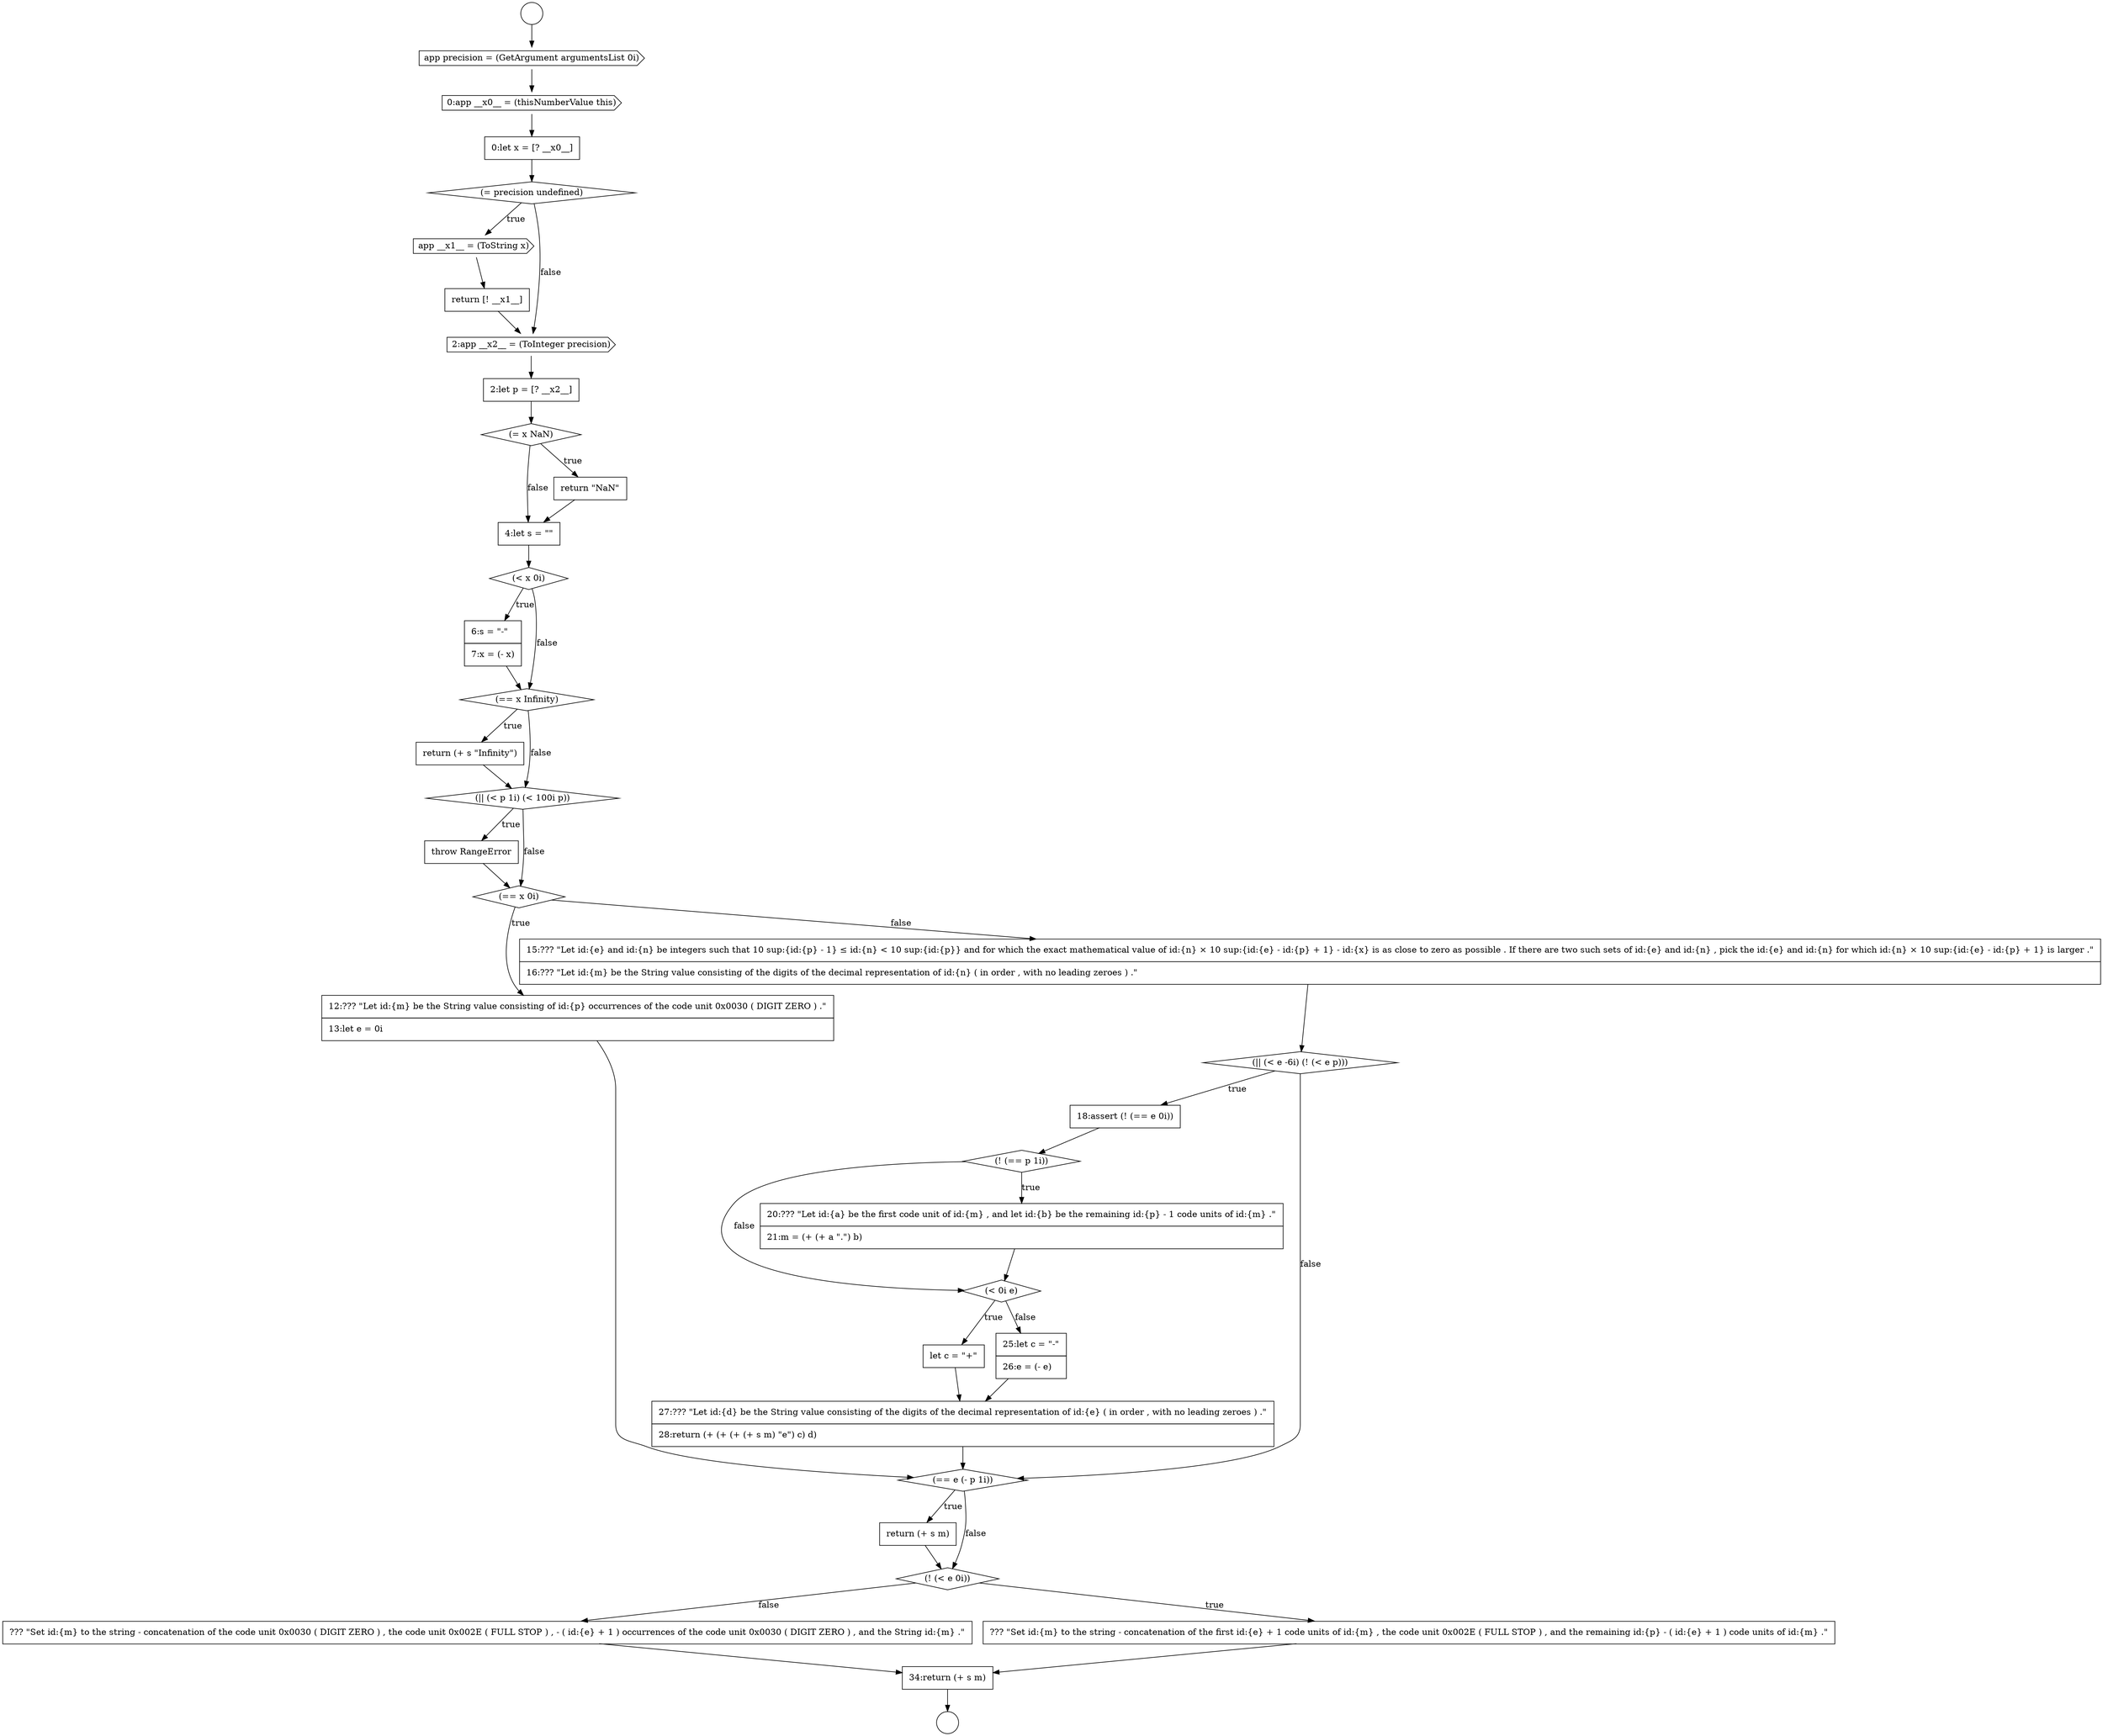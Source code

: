 digraph {
  node12077 [shape=none, margin=0, label=<<font color="black">
    <table border="0" cellborder="1" cellspacing="0" cellpadding="10">
      <tr><td align="left">34:return (+ s m)</td></tr>
    </table>
  </font>> color="black" fillcolor="white" style=filled]
  node12062 [shape=none, margin=0, label=<<font color="black">
    <table border="0" cellborder="1" cellspacing="0" cellpadding="10">
      <tr><td align="left">12:??? &quot;Let id:{m} be the String value consisting of id:{p} occurrences of the code unit 0x0030 ( DIGIT ZERO ) .&quot;</td></tr>
      <tr><td align="left">13:let e = 0i</td></tr>
    </table>
  </font>> color="black" fillcolor="white" style=filled]
  node12058 [shape=none, margin=0, label=<<font color="black">
    <table border="0" cellborder="1" cellspacing="0" cellpadding="10">
      <tr><td align="left">return (+ s &quot;Infinity&quot;)</td></tr>
    </table>
  </font>> color="black" fillcolor="white" style=filled]
  node12063 [shape=none, margin=0, label=<<font color="black">
    <table border="0" cellborder="1" cellspacing="0" cellpadding="10">
      <tr><td align="left">15:??? &quot;Let id:{e} and id:{n} be integers such that 10 sup:{id:{p} - 1} &le; id:{n} &lt; 10 sup:{id:{p}} and for which the exact mathematical value of id:{n} &times; 10 sup:{id:{e} - id:{p} + 1} - id:{x} is as close to zero as possible . If there are two such sets of id:{e} and id:{n} , pick the id:{e} and id:{n} for which id:{n} &times; 10 sup:{id:{e} - id:{p} + 1} is larger .&quot;</td></tr>
      <tr><td align="left">16:??? &quot;Let id:{m} be the String value consisting of the digits of the decimal representation of id:{n} ( in order , with no leading zeroes ) .&quot;</td></tr>
    </table>
  </font>> color="black" fillcolor="white" style=filled]
  node12045 [shape=cds, label=<<font color="black">0:app __x0__ = (thisNumberValue this)</font>> color="black" fillcolor="white" style=filled]
  node12059 [shape=diamond, label=<<font color="black">(|| (&lt; p 1i) (&lt; 100i p))</font>> color="black" fillcolor="white" style=filled]
  node12052 [shape=diamond, label=<<font color="black">(= x NaN)</font>> color="black" fillcolor="white" style=filled]
  node12064 [shape=diamond, label=<<font color="black">(|| (&lt; e -6i) (! (&lt; e p)))</font>> color="black" fillcolor="white" style=filled]
  node12060 [shape=none, margin=0, label=<<font color="black">
    <table border="0" cellborder="1" cellspacing="0" cellpadding="10">
      <tr><td align="left">throw RangeError</td></tr>
    </table>
  </font>> color="black" fillcolor="white" style=filled]
  node12056 [shape=none, margin=0, label=<<font color="black">
    <table border="0" cellborder="1" cellspacing="0" cellpadding="10">
      <tr><td align="left">6:s = &quot;-&quot;</td></tr>
      <tr><td align="left">7:x = (- x)</td></tr>
    </table>
  </font>> color="black" fillcolor="white" style=filled]
  node12071 [shape=none, margin=0, label=<<font color="black">
    <table border="0" cellborder="1" cellspacing="0" cellpadding="10">
      <tr><td align="left">27:??? &quot;Let id:{d} be the String value consisting of the digits of the decimal representation of id:{e} ( in order , with no leading zeroes ) .&quot;</td></tr>
      <tr><td align="left">28:return (+ (+ (+ (+ s m) &quot;e&quot;) c) d)</td></tr>
    </table>
  </font>> color="black" fillcolor="white" style=filled]
  node12054 [shape=none, margin=0, label=<<font color="black">
    <table border="0" cellborder="1" cellspacing="0" cellpadding="10">
      <tr><td align="left">4:let s = &quot;&quot;</td></tr>
    </table>
  </font>> color="black" fillcolor="white" style=filled]
  node12076 [shape=none, margin=0, label=<<font color="black">
    <table border="0" cellborder="1" cellspacing="0" cellpadding="10">
      <tr><td align="left">??? &quot;Set id:{m} to the string - concatenation of the code unit 0x0030 ( DIGIT ZERO ) , the code unit 0x002E ( FULL STOP ) , - ( id:{e} + 1 ) occurrences of the code unit 0x0030 ( DIGIT ZERO ) , and the String id:{m} .&quot;</td></tr>
    </table>
  </font>> color="black" fillcolor="white" style=filled]
  node12042 [shape=circle label=" " color="black" fillcolor="white" style=filled]
  node12055 [shape=diamond, label=<<font color="black">(&lt; x 0i)</font>> color="black" fillcolor="white" style=filled]
  node12057 [shape=diamond, label=<<font color="black">(== x Infinity)</font>> color="black" fillcolor="white" style=filled]
  node12046 [shape=none, margin=0, label=<<font color="black">
    <table border="0" cellborder="1" cellspacing="0" cellpadding="10">
      <tr><td align="left">0:let x = [? __x0__]</td></tr>
    </table>
  </font>> color="black" fillcolor="white" style=filled]
  node12065 [shape=none, margin=0, label=<<font color="black">
    <table border="0" cellborder="1" cellspacing="0" cellpadding="10">
      <tr><td align="left">18:assert (! (== e 0i))</td></tr>
    </table>
  </font>> color="black" fillcolor="white" style=filled]
  node12069 [shape=none, margin=0, label=<<font color="black">
    <table border="0" cellborder="1" cellspacing="0" cellpadding="10">
      <tr><td align="left">let c = &quot;+&quot;</td></tr>
    </table>
  </font>> color="black" fillcolor="white" style=filled]
  node12051 [shape=none, margin=0, label=<<font color="black">
    <table border="0" cellborder="1" cellspacing="0" cellpadding="10">
      <tr><td align="left">2:let p = [? __x2__]</td></tr>
    </table>
  </font>> color="black" fillcolor="white" style=filled]
  node12068 [shape=diamond, label=<<font color="black">(&lt; 0i e)</font>> color="black" fillcolor="white" style=filled]
  node12073 [shape=none, margin=0, label=<<font color="black">
    <table border="0" cellborder="1" cellspacing="0" cellpadding="10">
      <tr><td align="left">return (+ s m)</td></tr>
    </table>
  </font>> color="black" fillcolor="white" style=filled]
  node12074 [shape=diamond, label=<<font color="black">(! (&lt; e 0i))</font>> color="black" fillcolor="white" style=filled]
  node12072 [shape=diamond, label=<<font color="black">(== e (- p 1i))</font>> color="black" fillcolor="white" style=filled]
  node12067 [shape=none, margin=0, label=<<font color="black">
    <table border="0" cellborder="1" cellspacing="0" cellpadding="10">
      <tr><td align="left">20:??? &quot;Let id:{a} be the first code unit of id:{m} , and let id:{b} be the remaining id:{p} - 1 code units of id:{m} .&quot;</td></tr>
      <tr><td align="left">21:m = (+ (+ a &quot;.&quot;) b)</td></tr>
    </table>
  </font>> color="black" fillcolor="white" style=filled]
  node12053 [shape=none, margin=0, label=<<font color="black">
    <table border="0" cellborder="1" cellspacing="0" cellpadding="10">
      <tr><td align="left">return &quot;NaN&quot;</td></tr>
    </table>
  </font>> color="black" fillcolor="white" style=filled]
  node12049 [shape=none, margin=0, label=<<font color="black">
    <table border="0" cellborder="1" cellspacing="0" cellpadding="10">
      <tr><td align="left">return [! __x1__]</td></tr>
    </table>
  </font>> color="black" fillcolor="white" style=filled]
  node12044 [shape=cds, label=<<font color="black">app precision = (GetArgument argumentsList 0i)</font>> color="black" fillcolor="white" style=filled]
  node12048 [shape=cds, label=<<font color="black">app __x1__ = (ToString x)</font>> color="black" fillcolor="white" style=filled]
  node12075 [shape=none, margin=0, label=<<font color="black">
    <table border="0" cellborder="1" cellspacing="0" cellpadding="10">
      <tr><td align="left">??? &quot;Set id:{m} to the string - concatenation of the first id:{e} + 1 code units of id:{m} , the code unit 0x002E ( FULL STOP ) , and the remaining id:{p} - ( id:{e} + 1 ) code units of id:{m} .&quot;</td></tr>
    </table>
  </font>> color="black" fillcolor="white" style=filled]
  node12043 [shape=circle label=" " color="black" fillcolor="white" style=filled]
  node12066 [shape=diamond, label=<<font color="black">(! (== p 1i))</font>> color="black" fillcolor="white" style=filled]
  node12061 [shape=diamond, label=<<font color="black">(== x 0i)</font>> color="black" fillcolor="white" style=filled]
  node12050 [shape=cds, label=<<font color="black">2:app __x2__ = (ToInteger precision)</font>> color="black" fillcolor="white" style=filled]
  node12070 [shape=none, margin=0, label=<<font color="black">
    <table border="0" cellborder="1" cellspacing="0" cellpadding="10">
      <tr><td align="left">25:let c = &quot;-&quot;</td></tr>
      <tr><td align="left">26:e = (- e)</td></tr>
    </table>
  </font>> color="black" fillcolor="white" style=filled]
  node12047 [shape=diamond, label=<<font color="black">(= precision undefined)</font>> color="black" fillcolor="white" style=filled]
  node12050 -> node12051 [ color="black"]
  node12053 -> node12054 [ color="black"]
  node12070 -> node12071 [ color="black"]
  node12060 -> node12061 [ color="black"]
  node12069 -> node12071 [ color="black"]
  node12076 -> node12077 [ color="black"]
  node12064 -> node12065 [label=<<font color="black">true</font>> color="black"]
  node12064 -> node12072 [label=<<font color="black">false</font>> color="black"]
  node12065 -> node12066 [ color="black"]
  node12067 -> node12068 [ color="black"]
  node12045 -> node12046 [ color="black"]
  node12054 -> node12055 [ color="black"]
  node12063 -> node12064 [ color="black"]
  node12075 -> node12077 [ color="black"]
  node12047 -> node12048 [label=<<font color="black">true</font>> color="black"]
  node12047 -> node12050 [label=<<font color="black">false</font>> color="black"]
  node12068 -> node12069 [label=<<font color="black">true</font>> color="black"]
  node12068 -> node12070 [label=<<font color="black">false</font>> color="black"]
  node12061 -> node12062 [label=<<font color="black">true</font>> color="black"]
  node12061 -> node12063 [label=<<font color="black">false</font>> color="black"]
  node12066 -> node12067 [label=<<font color="black">true</font>> color="black"]
  node12066 -> node12068 [label=<<font color="black">false</font>> color="black"]
  node12046 -> node12047 [ color="black"]
  node12049 -> node12050 [ color="black"]
  node12056 -> node12057 [ color="black"]
  node12074 -> node12075 [label=<<font color="black">true</font>> color="black"]
  node12074 -> node12076 [label=<<font color="black">false</font>> color="black"]
  node12077 -> node12043 [ color="black"]
  node12052 -> node12053 [label=<<font color="black">true</font>> color="black"]
  node12052 -> node12054 [label=<<font color="black">false</font>> color="black"]
  node12051 -> node12052 [ color="black"]
  node12055 -> node12056 [label=<<font color="black">true</font>> color="black"]
  node12055 -> node12057 [label=<<font color="black">false</font>> color="black"]
  node12042 -> node12044 [ color="black"]
  node12062 -> node12072 [ color="black"]
  node12059 -> node12060 [label=<<font color="black">true</font>> color="black"]
  node12059 -> node12061 [label=<<font color="black">false</font>> color="black"]
  node12058 -> node12059 [ color="black"]
  node12073 -> node12074 [ color="black"]
  node12071 -> node12072 [ color="black"]
  node12044 -> node12045 [ color="black"]
  node12057 -> node12058 [label=<<font color="black">true</font>> color="black"]
  node12057 -> node12059 [label=<<font color="black">false</font>> color="black"]
  node12072 -> node12073 [label=<<font color="black">true</font>> color="black"]
  node12072 -> node12074 [label=<<font color="black">false</font>> color="black"]
  node12048 -> node12049 [ color="black"]
}
